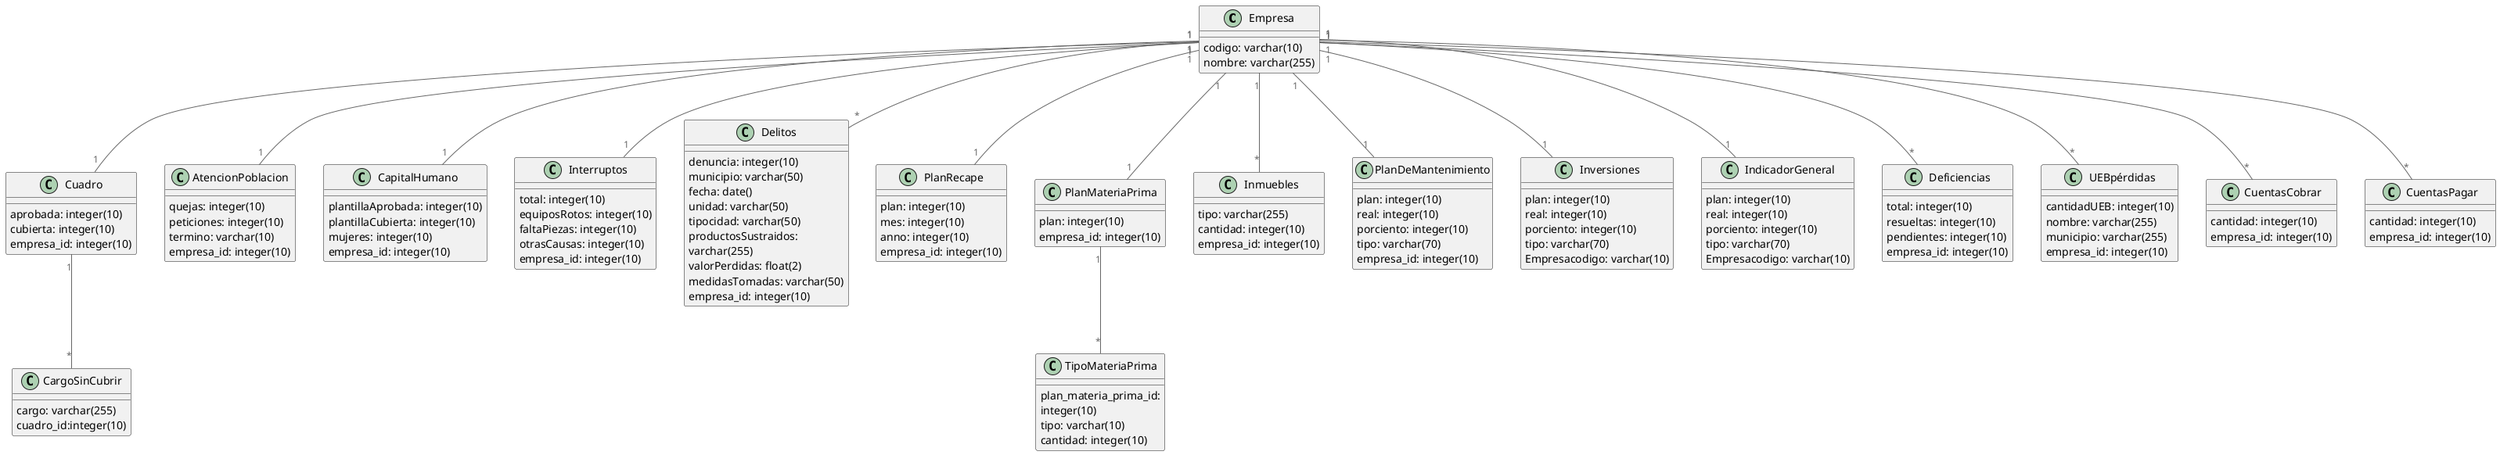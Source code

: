 @startuml

!include <C4/C4_Component>

class Empresa {
    codigo: varchar(10)
    nombre: varchar(255)
}

class Cuadro {
    aprobada: integer(10)
    cubierta: integer(10)
    empresa_id: integer(10)
}
Empresa "1" -- "1" Cuadro

class CargoSinCubrir {
    cargo: varchar(255)
    cuadro_id:integer(10)
}
Cuadro "1" -- "*" CargoSinCubrir

class AtencionPoblacion {
    quejas: integer(10)
    peticiones: integer(10)
    termino: varchar(10)
    empresa_id: integer(10)
}
Empresa "1" -- "1" AtencionPoblacion

class CapitalHumano {
    plantillaAprobada: integer(10)
    plantillaCubierta: integer(10)
    mujeres: integer(10)
    empresa_id: integer(10)
}

Empresa "1" -- "1" CapitalHumano


class Interruptos {
    total: integer(10)
    equiposRotos: integer(10)
    faltaPiezas: integer(10)
    otrasCausas: integer(10)
    empresa_id: integer(10)
}
Empresa "1" -- "1" Interruptos

class Delitos {
    denuncia: integer(10)
    municipio: varchar(50)
    fecha: date()
    unidad: varchar(50)
    tipocidad: varchar(50)
    productosSustraidos: varchar(255)
    valorPerdidas: float(2)
    medidasTomadas: varchar(50)
    empresa_id: integer(10)
}
Empresa "1" -- "*" Delitos

class PlanRecape {
    plan: integer(10)
    mes: integer(10)
    anno: integer(10)
    empresa_id: integer(10)
}
Empresa "1" -- "1" PlanRecape

class PlanMateriaPrima {
    plan: integer(10)
    empresa_id: integer(10)
}
Empresa "1" -- "1" PlanMateriaPrima

class TipoMateriaPrima{
    plan_materia_prima_id: integer(10)
    tipo: varchar(10)
    cantidad: integer(10)
}
PlanMateriaPrima "1"--"*" TipoMateriaPrima


class Inmuebles {
    tipo: varchar(255)
    cantidad: integer(10)
    empresa_id: integer(10)
}
Empresa "1" -- "*" Inmuebles

class PlanDeMantenimiento {
    plan: integer(10)
    real: integer(10)
    porciento: integer(10)
    tipo: varchar(70)
    empresa_id: integer(10)
}
Empresa "1" -- "1" PlanDeMantenimiento

class Inversiones {
    plan: integer(10)
    real: integer(10)
    porciento: integer(10)
    tipo: varchar(70)
    Empresacodigo: varchar(10)
}
Empresa "1" -- "1" Inversiones


class IndicadorGeneral {
    plan: integer(10)
    real: integer(10)
    porciento: integer(10)
    tipo: varchar(70)
    Empresacodigo: varchar(10)
}
Empresa "1" -- "1" IndicadorGeneral

class Deficiencias {
    total: integer(10)
    resueltas: integer(10)
    pendientes: integer(10)
    empresa_id: integer(10)
}
Empresa "1" -- "*" Deficiencias


class UEBpérdidas {
    cantidadUEB: integer(10)
    nombre: varchar(255)
    municipio: varchar(255)
    empresa_id: integer(10)
}
Empresa "1" -- "*" UEBpérdidas

class CuentasCobrar {
    cantidad: integer(10)
    empresa_id: integer(10)
}
Empresa "1" -- "*" CuentasCobrar
class CuentasPagar {
    cantidad: integer(10)
    empresa_id: integer(10)
}
Empresa "1" -- "*" CuentasPagar



@enduml